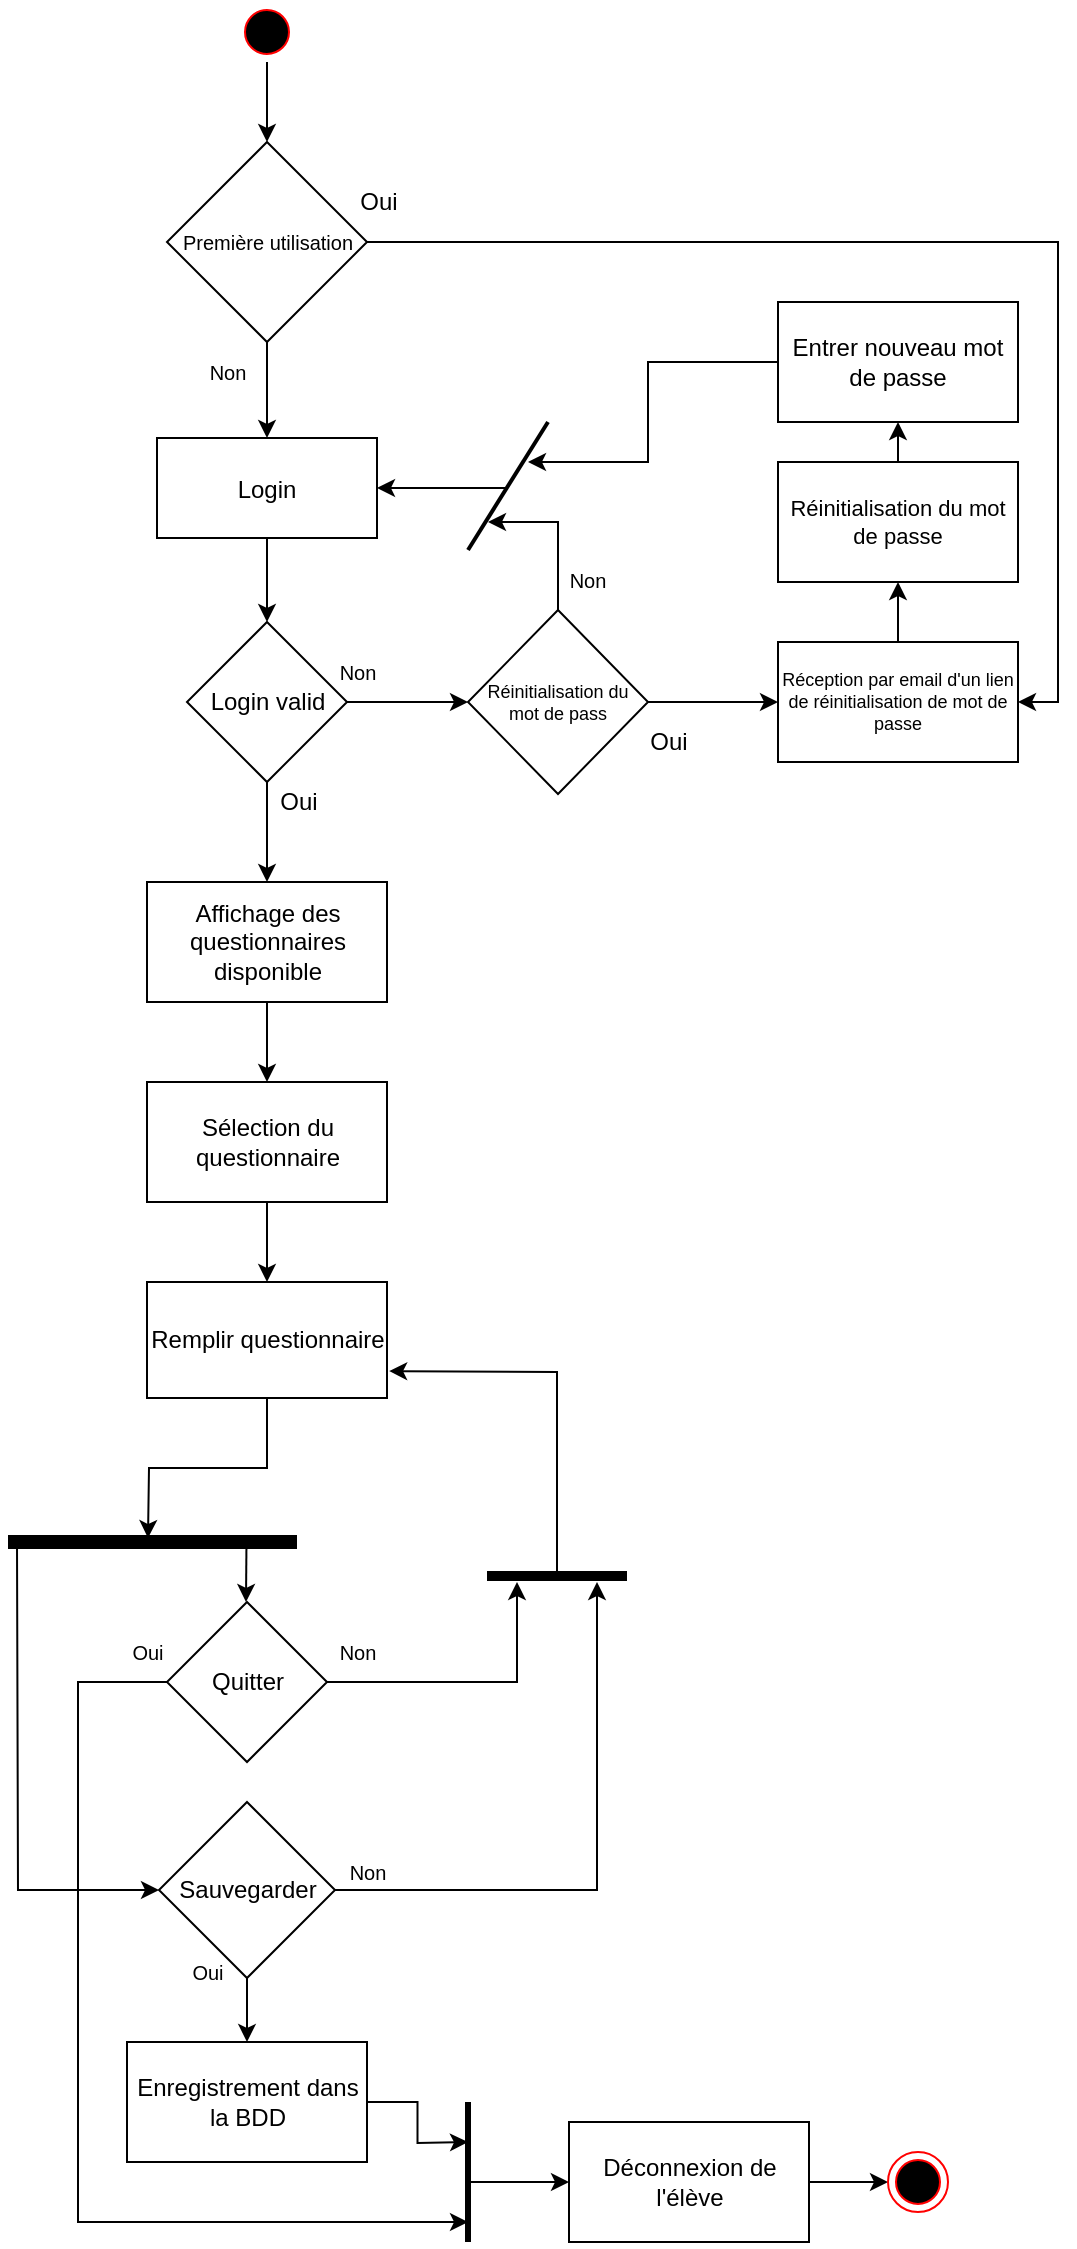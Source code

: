 <mxfile version="19.0.3" type="github">
  <diagram name="Page-1" id="e7e014a7-5840-1c2e-5031-d8a46d1fe8dd">
    <mxGraphModel dx="2506" dy="542" grid="1" gridSize="10" guides="1" tooltips="1" connect="1" arrows="1" fold="1" page="1" pageScale="1" pageWidth="1169" pageHeight="826" background="none" math="0" shadow="0">
      <root>
        <mxCell id="0" />
        <mxCell id="1" parent="0" />
        <mxCell id="ndIeQPS9fR7mqByQMIB2-12" style="edgeStyle=orthogonalEdgeStyle;rounded=0;orthogonalLoop=1;jettySize=auto;html=1;entryX=0.5;entryY=0;entryDx=0;entryDy=0;" parent="1" source="MWQz74-mzpOBfi5y9opP-53" target="MWQz74-mzpOBfi5y9opP-56" edge="1">
          <mxGeometry relative="1" as="geometry" />
        </mxCell>
        <mxCell id="MWQz74-mzpOBfi5y9opP-53" value="Sélection du questionnaire" style="whiteSpace=wrap;html=1;fillColor=none;strokeColor=rgb(0, 0, 0);fontColor=rgb(0, 0, 0);" parent="1" vertex="1">
          <mxGeometry x="-470.5" y="560" width="120" height="60" as="geometry" />
        </mxCell>
        <mxCell id="QAEg0vHoT1FQQfkNYD-j-29" style="edgeStyle=orthogonalEdgeStyle;rounded=0;orthogonalLoop=1;jettySize=auto;html=1;entryX=0.5;entryY=0;entryDx=0;entryDy=0;fontSize=9;strokeWidth=1;" parent="1" source="5" target="QAEg0vHoT1FQQfkNYD-j-24" edge="1">
          <mxGeometry relative="1" as="geometry" />
        </mxCell>
        <mxCell id="5" value="" style="ellipse;shape=startState;fillColor=#000000;strokeColor=#ff0000;" parent="1" vertex="1">
          <mxGeometry x="-425.5" y="20" width="30" height="30" as="geometry" />
        </mxCell>
        <mxCell id="7" value="Login" style="fillColor=none;" parent="1" vertex="1">
          <mxGeometry x="-465.5" y="238" width="110" height="50" as="geometry" />
        </mxCell>
        <mxCell id="MWQz74-mzpOBfi5y9opP-49" style="edgeStyle=orthogonalEdgeStyle;rounded=0;orthogonalLoop=1;jettySize=auto;html=1;entryX=0.5;entryY=0;entryDx=0;entryDy=0;fontColor=default;" parent="1" source="7" target="MWQz74-mzpOBfi5y9opP-47" edge="1">
          <mxGeometry relative="1" as="geometry" />
        </mxCell>
        <mxCell id="MWQz74-mzpOBfi5y9opP-48" style="edgeStyle=orthogonalEdgeStyle;rounded=0;orthogonalLoop=1;jettySize=auto;html=1;fontColor=default;exitX=1;exitY=0.5;exitDx=0;exitDy=0;entryX=0;entryY=0.5;entryDx=0;entryDy=0;" parent="1" source="MWQz74-mzpOBfi5y9opP-47" target="QAEg0vHoT1FQQfkNYD-j-10" edge="1">
          <mxGeometry relative="1" as="geometry">
            <mxPoint x="-135.5" y="220" as="targetPoint" />
            <Array as="points">
              <mxPoint x="-320" y="370" />
              <mxPoint x="-320" y="370" />
            </Array>
          </mxGeometry>
        </mxCell>
        <mxCell id="ndIeQPS9fR7mqByQMIB2-10" style="edgeStyle=orthogonalEdgeStyle;rounded=0;orthogonalLoop=1;jettySize=auto;html=1;exitX=0.5;exitY=1;exitDx=0;exitDy=0;entryX=0.5;entryY=0;entryDx=0;entryDy=0;" parent="1" source="MWQz74-mzpOBfi5y9opP-47" target="ndIeQPS9fR7mqByQMIB2-9" edge="1">
          <mxGeometry relative="1" as="geometry" />
        </mxCell>
        <mxCell id="MWQz74-mzpOBfi5y9opP-47" value="Login valid" style="rhombus;whiteSpace=wrap;html=1;fontColor=default;fillColor=none;" parent="1" vertex="1">
          <mxGeometry x="-450.5" y="330" width="80" height="80" as="geometry" />
        </mxCell>
        <mxCell id="MWQz74-mzpOBfi5y9opP-90" value="&lt;font style=&quot;font-size: 10px;&quot;&gt;Non&lt;/font&gt;" style="text;html=1;strokeColor=none;fillColor=none;align=center;verticalAlign=middle;whiteSpace=wrap;rounded=0;fontColor=default;" parent="1" vertex="1">
          <mxGeometry x="-395.5" y="340" width="60" height="30" as="geometry" />
        </mxCell>
        <mxCell id="ndIeQPS9fR7mqByQMIB2-14" style="edgeStyle=orthogonalEdgeStyle;rounded=0;orthogonalLoop=1;jettySize=auto;html=1;" parent="1" source="MWQz74-mzpOBfi5y9opP-56" edge="1">
          <mxGeometry relative="1" as="geometry">
            <mxPoint x="-470" y="788" as="targetPoint" />
          </mxGeometry>
        </mxCell>
        <mxCell id="MWQz74-mzpOBfi5y9opP-56" value="Remplir questionnaire" style="whiteSpace=wrap;html=1;fillColor=none;strokeColor=rgb(0, 0, 0);fontColor=rgb(0, 0, 0);" parent="1" vertex="1">
          <mxGeometry x="-470.5" y="660" width="120" height="58" as="geometry" />
        </mxCell>
        <mxCell id="MWQz74-mzpOBfi5y9opP-61" value="" style="endArrow=none;html=1;rounded=0;fontColor=default;strokeWidth=7;" parent="1" edge="1">
          <mxGeometry width="50" height="50" relative="1" as="geometry">
            <mxPoint x="-540" y="790" as="sourcePoint" />
            <mxPoint x="-395.5" y="790" as="targetPoint" />
          </mxGeometry>
        </mxCell>
        <mxCell id="MWQz74-mzpOBfi5y9opP-69" style="edgeStyle=orthogonalEdgeStyle;rounded=0;orthogonalLoop=1;jettySize=auto;html=1;fontColor=default;strokeWidth=1;exitX=0;exitY=0.5;exitDx=0;exitDy=0;" parent="1" source="MWQz74-mzpOBfi5y9opP-66" edge="1">
          <mxGeometry relative="1" as="geometry">
            <mxPoint x="-310" y="1130" as="targetPoint" />
            <Array as="points">
              <mxPoint x="-505" y="860" />
              <mxPoint x="-505" y="1130" />
            </Array>
          </mxGeometry>
        </mxCell>
        <mxCell id="MWQz74-mzpOBfi5y9opP-66" value="Quitter" style="rhombus;whiteSpace=wrap;html=1;fontColor=default;fillColor=none;" parent="1" vertex="1">
          <mxGeometry x="-460.5" y="820" width="80" height="80" as="geometry" />
        </mxCell>
        <mxCell id="MWQz74-mzpOBfi5y9opP-65" value="" style="endArrow=classic;html=1;rounded=0;fontColor=default;strokeWidth=1;" parent="1" edge="1">
          <mxGeometry width="50" height="50" relative="1" as="geometry">
            <mxPoint x="-420.76" y="790" as="sourcePoint" />
            <mxPoint x="-421" y="820" as="targetPoint" />
          </mxGeometry>
        </mxCell>
        <mxCell id="ndIeQPS9fR7mqByQMIB2-13" style="edgeStyle=orthogonalEdgeStyle;rounded=0;orthogonalLoop=1;jettySize=auto;html=1;entryX=0.5;entryY=0;entryDx=0;entryDy=0;" parent="1" source="MWQz74-mzpOBfi5y9opP-72" target="MWQz74-mzpOBfi5y9opP-76" edge="1">
          <mxGeometry relative="1" as="geometry" />
        </mxCell>
        <mxCell id="MWQz74-mzpOBfi5y9opP-72" value="Sauvegarder" style="rhombus;whiteSpace=wrap;html=1;fontColor=default;fillColor=none;" parent="1" vertex="1">
          <mxGeometry x="-464.5" y="920" width="88" height="88" as="geometry" />
        </mxCell>
        <mxCell id="MWQz74-mzpOBfi5y9opP-91" value="&lt;font style=&quot;font-size: 10px;&quot;&gt;Non&lt;/font&gt;" style="text;html=1;strokeColor=none;fillColor=none;align=center;verticalAlign=middle;whiteSpace=wrap;rounded=0;fontColor=default;" parent="1" vertex="1">
          <mxGeometry x="-395.5" y="830" width="60" height="30" as="geometry" />
        </mxCell>
        <mxCell id="MWQz74-mzpOBfi5y9opP-92" value="&lt;font style=&quot;font-size: 10px;&quot;&gt;Non&lt;/font&gt;" style="text;html=1;strokeColor=none;fillColor=none;align=center;verticalAlign=middle;whiteSpace=wrap;rounded=0;fontColor=default;" parent="1" vertex="1">
          <mxGeometry x="-390" y="940" width="60" height="30" as="geometry" />
        </mxCell>
        <mxCell id="MWQz74-mzpOBfi5y9opP-93" value="&lt;font style=&quot;font-size: 10px;&quot;&gt;Oui&lt;/font&gt;&lt;span style=&quot;color: rgba(0, 0, 0, 0); font-family: monospace; font-size: 0px; text-align: start;&quot;&gt;%3CmxGraphModel%3E%3Croot%3E%3CmxCell%20id%3D%220%22%2F%3E%3CmxCell%20id%3D%221%22%20parent%3D%220%22%2F%3E%3CmxCell%20id%3D%222%22%20value%3D%22%26lt%3Bfont%20style%3D%26quot%3Bfont-size%3A%2010px%3B%26quot%3B%26gt%3BNon%26lt%3B%2Ffont%26gt%3B%22%20style%3D%22text%3Bhtml%3D1%3BstrokeColor%3Dnone%3BfillColor%3Dnone%3Balign%3Dcenter%3BverticalAlign%3Dmiddle%3BwhiteSpace%3Dwrap%3Brounded%3D0%3BfontColor%3Ddefault%3B%22%20vertex%3D%221%22%20parent%3D%221%22%3E%3CmxGeometry%20x%3D%22320%22%20y%3D%22960%22%20width%3D%2260%22%20height%3D%2230%22%20as%3D%22geometry%22%2F%3E%3C%2FmxCell%3E%3C%2Froot%3E%3C%2FmxGraphModel%3E&lt;/span&gt;" style="text;html=1;strokeColor=none;fillColor=none;align=center;verticalAlign=middle;whiteSpace=wrap;rounded=0;fontColor=default;" parent="1" vertex="1">
          <mxGeometry x="-470.5" y="990" width="60" height="30" as="geometry" />
        </mxCell>
        <mxCell id="MWQz74-mzpOBfi5y9opP-94" value="&lt;font style=&quot;font-size: 10px;&quot;&gt;Oui&lt;/font&gt;&lt;span style=&quot;color: rgba(0, 0, 0, 0); font-family: monospace; font-size: 0px; text-align: start;&quot;&gt;%3CmxGraphModel%3E%3Croot%3E%3CmxCell%20id%3D%220%22%2F%3E%3CmxCell%20id%3D%221%22%20parent%3D%220%22%2F%3E%3CmxCell%20id%3D%222%22%20value%3D%22%26lt%3Bfont%20style%3D%26quot%3Bfont-size%3A%2010px%3B%26quot%3B%26gt%3BNon%26lt%3B%2Ffont%26gt%3B%22%20style%3D%22text%3Bhtml%3D1%3BstrokeColor%3Dnone%3BfillColor%3Dnone%3Balign%3Dcenter%3BverticalAlign%3Dmiddle%3BwhiteSpace%3Dwrap%3Brounded%3D0%3BfontColor%3Ddefault%3B%22%20vertex%3D%221%22%20parent%3D%221%22%3E%3CmxGeometry%20x%3D%22320%22%20y%3D%22960%22%20width%3D%2260%22%20height%3D%2230%22%20as%3D%22geometry%22%2F%3E%3C%2FmxCell%3E%3C%2Froot%3E%3C%2FmxGraphModel%3E&lt;/span&gt;" style="text;html=1;strokeColor=none;fillColor=none;align=center;verticalAlign=middle;whiteSpace=wrap;rounded=0;fontColor=default;" parent="1" vertex="1">
          <mxGeometry x="-500.5" y="830" width="60" height="30" as="geometry" />
        </mxCell>
        <mxCell id="MWQz74-mzpOBfi5y9opP-64" value="" style="endArrow=classic;html=1;rounded=0;fontColor=default;strokeWidth=1;entryX=0;entryY=0.5;entryDx=0;entryDy=0;" parent="1" target="MWQz74-mzpOBfi5y9opP-72" edge="1">
          <mxGeometry width="50" height="50" relative="1" as="geometry">
            <mxPoint x="-535.5" y="790" as="sourcePoint" />
            <mxPoint x="-555.5" y="1130" as="targetPoint" />
            <Array as="points">
              <mxPoint x="-535" y="964" />
            </Array>
          </mxGeometry>
        </mxCell>
        <mxCell id="MWQz74-mzpOBfi5y9opP-84" value="" style="endArrow=none;html=1;rounded=0;fontColor=default;strokeWidth=5;" parent="1" edge="1">
          <mxGeometry width="50" height="50" relative="1" as="geometry">
            <mxPoint x="-300.5" y="807" as="sourcePoint" />
            <mxPoint x="-230.5" y="807" as="targetPoint" />
          </mxGeometry>
        </mxCell>
        <mxCell id="MWQz74-mzpOBfi5y9opP-86" style="edgeStyle=orthogonalEdgeStyle;rounded=0;orthogonalLoop=1;jettySize=auto;html=1;fontColor=default;endArrow=classic;endFill=1;strokeWidth=1;exitX=1;exitY=0.5;exitDx=0;exitDy=0;" parent="1" source="MWQz74-mzpOBfi5y9opP-72" edge="1">
          <mxGeometry relative="1" as="geometry">
            <mxPoint x="-245.5" y="810" as="targetPoint" />
            <Array as="points">
              <mxPoint x="-245" y="964" />
            </Array>
          </mxGeometry>
        </mxCell>
        <mxCell id="MWQz74-mzpOBfi5y9opP-88" style="edgeStyle=orthogonalEdgeStyle;rounded=0;orthogonalLoop=1;jettySize=auto;html=1;fontColor=default;endArrow=classic;endFill=1;strokeWidth=1;exitX=1;exitY=0.5;exitDx=0;exitDy=0;" parent="1" source="MWQz74-mzpOBfi5y9opP-66" edge="1">
          <mxGeometry relative="1" as="geometry">
            <mxPoint x="-285.5" y="810" as="targetPoint" />
            <Array as="points">
              <mxPoint x="-285" y="860" />
            </Array>
          </mxGeometry>
        </mxCell>
        <mxCell id="MWQz74-mzpOBfi5y9opP-89" value="" style="endArrow=classic;html=1;rounded=0;fontColor=default;strokeWidth=1;entryX=1.009;entryY=0.768;entryDx=0;entryDy=0;entryPerimeter=0;" parent="1" target="MWQz74-mzpOBfi5y9opP-56" edge="1">
          <mxGeometry width="50" height="50" relative="1" as="geometry">
            <mxPoint x="-265.5" y="807" as="sourcePoint" />
            <mxPoint x="-445.5" y="835" as="targetPoint" />
            <Array as="points">
              <mxPoint x="-265.5" y="705" />
            </Array>
          </mxGeometry>
        </mxCell>
        <mxCell id="PK3yVrmwv5eOQknxgopT-11" style="edgeStyle=orthogonalEdgeStyle;rounded=0;orthogonalLoop=1;jettySize=auto;html=1;fontSize=11;" edge="1" parent="1" source="MWQz74-mzpOBfi5y9opP-76">
          <mxGeometry relative="1" as="geometry">
            <mxPoint x="-310" y="1090" as="targetPoint" />
          </mxGeometry>
        </mxCell>
        <mxCell id="MWQz74-mzpOBfi5y9opP-76" value="Enregistrement dans la BDD" style="rounded=0;whiteSpace=wrap;html=1;fontColor=default;fillColor=none;" parent="1" vertex="1">
          <mxGeometry x="-480.5" y="1040" width="120" height="60" as="geometry" />
        </mxCell>
        <mxCell id="PK3yVrmwv5eOQknxgopT-10" style="edgeStyle=orthogonalEdgeStyle;rounded=0;orthogonalLoop=1;jettySize=auto;html=1;entryX=0;entryY=0.5;entryDx=0;entryDy=0;fontSize=11;" edge="1" parent="1" source="MWQz74-mzpOBfi5y9opP-80" target="MWQz74-mzpOBfi5y9opP-82">
          <mxGeometry relative="1" as="geometry" />
        </mxCell>
        <mxCell id="MWQz74-mzpOBfi5y9opP-80" value="Déconnexion de l&#39;élève" style="rounded=0;whiteSpace=wrap;html=1;fontColor=default;fillColor=none;" parent="1" vertex="1">
          <mxGeometry x="-259.5" y="1080" width="120" height="60" as="geometry" />
        </mxCell>
        <mxCell id="MWQz74-mzpOBfi5y9opP-82" value="" style="ellipse;html=1;shape=endState;fillColor=#000000;strokeColor=#ff0000;fontColor=default;" parent="1" vertex="1">
          <mxGeometry x="-100" y="1095" width="30" height="30" as="geometry" />
        </mxCell>
        <mxCell id="ndIeQPS9fR7mqByQMIB2-7" value="Oui" style="text;html=1;align=center;verticalAlign=middle;resizable=0;points=[];autosize=1;strokeColor=none;fillColor=none;" parent="1" vertex="1">
          <mxGeometry x="-410.5" y="410" width="30" height="20" as="geometry" />
        </mxCell>
        <mxCell id="ndIeQPS9fR7mqByQMIB2-11" style="edgeStyle=orthogonalEdgeStyle;rounded=0;orthogonalLoop=1;jettySize=auto;html=1;entryX=0.5;entryY=0;entryDx=0;entryDy=0;" parent="1" source="ndIeQPS9fR7mqByQMIB2-9" target="MWQz74-mzpOBfi5y9opP-53" edge="1">
          <mxGeometry relative="1" as="geometry" />
        </mxCell>
        <mxCell id="ndIeQPS9fR7mqByQMIB2-9" value="Affichage des questionnaires disponible" style="rounded=0;whiteSpace=wrap;html=1;fillColor=none;" parent="1" vertex="1">
          <mxGeometry x="-470.5" y="460" width="120" height="60" as="geometry" />
        </mxCell>
        <mxCell id="ndIeQPS9fR7mqByQMIB2-15" value="" style="endArrow=none;html=1;rounded=0;strokeWidth=3;" parent="1" edge="1">
          <mxGeometry width="50" height="50" relative="1" as="geometry">
            <mxPoint x="-310" y="1140" as="sourcePoint" />
            <mxPoint x="-310" y="1070" as="targetPoint" />
          </mxGeometry>
        </mxCell>
        <mxCell id="ndIeQPS9fR7mqByQMIB2-17" value="" style="endArrow=classic;html=1;rounded=0;strokeWidth=1;entryX=0;entryY=0.5;entryDx=0;entryDy=0;" parent="1" target="MWQz74-mzpOBfi5y9opP-80" edge="1">
          <mxGeometry width="50" height="50" relative="1" as="geometry">
            <mxPoint x="-310" y="1110" as="sourcePoint" />
            <mxPoint x="-394.5" y="1120" as="targetPoint" />
          </mxGeometry>
        </mxCell>
        <mxCell id="QAEg0vHoT1FQQfkNYD-j-15" value="" style="edgeStyle=orthogonalEdgeStyle;rounded=0;orthogonalLoop=1;jettySize=auto;html=1;fontSize=9;" parent="1" source="QAEg0vHoT1FQQfkNYD-j-10" target="QAEg0vHoT1FQQfkNYD-j-14" edge="1">
          <mxGeometry relative="1" as="geometry" />
        </mxCell>
        <mxCell id="QAEg0vHoT1FQQfkNYD-j-18" style="edgeStyle=orthogonalEdgeStyle;rounded=0;orthogonalLoop=1;jettySize=auto;html=1;exitX=0.5;exitY=0;exitDx=0;exitDy=0;fontSize=9;strokeWidth=1;" parent="1" source="QAEg0vHoT1FQQfkNYD-j-10" edge="1">
          <mxGeometry relative="1" as="geometry">
            <mxPoint x="-300" y="280" as="targetPoint" />
            <Array as="points">
              <mxPoint x="-265" y="280" />
            </Array>
          </mxGeometry>
        </mxCell>
        <mxCell id="QAEg0vHoT1FQQfkNYD-j-10" value="Réinitialisation du mot de pass" style="rhombus;whiteSpace=wrap;html=1;fillColor=none;fontSize=9;" parent="1" vertex="1">
          <mxGeometry x="-310" y="324" width="90" height="92" as="geometry" />
        </mxCell>
        <mxCell id="QAEg0vHoT1FQQfkNYD-j-12" value="&lt;font style=&quot;font-size: 10px;&quot;&gt;Non&lt;/font&gt;" style="text;html=1;strokeColor=none;fillColor=none;align=center;verticalAlign=middle;whiteSpace=wrap;rounded=0;fontColor=default;" parent="1" vertex="1">
          <mxGeometry x="-280" y="294" width="60" height="30" as="geometry" />
        </mxCell>
        <mxCell id="QAEg0vHoT1FQQfkNYD-j-13" value="Oui" style="text;html=1;align=center;verticalAlign=middle;resizable=0;points=[];autosize=1;strokeColor=none;fillColor=none;" parent="1" vertex="1">
          <mxGeometry x="-225.5" y="380" width="30" height="20" as="geometry" />
        </mxCell>
        <mxCell id="QAEg0vHoT1FQQfkNYD-j-21" value="" style="edgeStyle=orthogonalEdgeStyle;rounded=0;orthogonalLoop=1;jettySize=auto;html=1;fontSize=9;strokeWidth=1;" parent="1" source="QAEg0vHoT1FQQfkNYD-j-14" target="QAEg0vHoT1FQQfkNYD-j-20" edge="1">
          <mxGeometry relative="1" as="geometry" />
        </mxCell>
        <mxCell id="QAEg0vHoT1FQQfkNYD-j-14" value="Réception par email d&#39;un lien de réinitialisation de mot de passe" style="whiteSpace=wrap;html=1;fontSize=9;fillColor=none;" parent="1" vertex="1">
          <mxGeometry x="-155" y="340" width="120" height="60" as="geometry" />
        </mxCell>
        <mxCell id="QAEg0vHoT1FQQfkNYD-j-16" value="" style="endArrow=none;html=1;rounded=0;fontSize=9;strokeWidth=2;" parent="1" edge="1">
          <mxGeometry width="50" height="50" relative="1" as="geometry">
            <mxPoint x="-310" y="294" as="sourcePoint" />
            <mxPoint x="-270" y="230" as="targetPoint" />
          </mxGeometry>
        </mxCell>
        <mxCell id="QAEg0vHoT1FQQfkNYD-j-19" value="" style="endArrow=classic;html=1;rounded=0;fontSize=9;strokeWidth=1;entryX=1;entryY=0.5;entryDx=0;entryDy=0;" parent="1" target="7" edge="1">
          <mxGeometry width="50" height="50" relative="1" as="geometry">
            <mxPoint x="-290" y="263" as="sourcePoint" />
            <mxPoint x="-130" y="320" as="targetPoint" />
          </mxGeometry>
        </mxCell>
        <mxCell id="PK3yVrmwv5eOQknxgopT-8" style="edgeStyle=orthogonalEdgeStyle;rounded=0;orthogonalLoop=1;jettySize=auto;html=1;exitX=0.5;exitY=0;exitDx=0;exitDy=0;entryX=0.5;entryY=1;entryDx=0;entryDy=0;fontSize=11;" edge="1" parent="1" source="QAEg0vHoT1FQQfkNYD-j-20" target="PK3yVrmwv5eOQknxgopT-7">
          <mxGeometry relative="1" as="geometry" />
        </mxCell>
        <mxCell id="QAEg0vHoT1FQQfkNYD-j-20" value="Réinitialisation du mot de passe" style="whiteSpace=wrap;html=1;fontSize=11;fillColor=none;" parent="1" vertex="1">
          <mxGeometry x="-155" y="250" width="120" height="60" as="geometry" />
        </mxCell>
        <mxCell id="QAEg0vHoT1FQQfkNYD-j-27" style="edgeStyle=orthogonalEdgeStyle;rounded=0;orthogonalLoop=1;jettySize=auto;html=1;entryX=0.5;entryY=0;entryDx=0;entryDy=0;fontSize=9;strokeWidth=1;" parent="1" source="QAEg0vHoT1FQQfkNYD-j-24" target="7" edge="1">
          <mxGeometry relative="1" as="geometry" />
        </mxCell>
        <mxCell id="QAEg0vHoT1FQQfkNYD-j-31" value="" style="edgeStyle=orthogonalEdgeStyle;rounded=0;orthogonalLoop=1;jettySize=auto;html=1;fontSize=9;strokeWidth=1;entryX=1;entryY=0.5;entryDx=0;entryDy=0;" parent="1" source="QAEg0vHoT1FQQfkNYD-j-24" target="QAEg0vHoT1FQQfkNYD-j-14" edge="1">
          <mxGeometry relative="1" as="geometry">
            <mxPoint x="-290.5" y="140" as="targetPoint" />
          </mxGeometry>
        </mxCell>
        <mxCell id="QAEg0vHoT1FQQfkNYD-j-24" value="Première utilisation" style="rhombus;whiteSpace=wrap;html=1;fontSize=10;fillColor=none;" parent="1" vertex="1">
          <mxGeometry x="-460.5" y="90" width="100" height="100" as="geometry" />
        </mxCell>
        <mxCell id="QAEg0vHoT1FQQfkNYD-j-25" value="&lt;font style=&quot;font-size: 10px;&quot;&gt;Non&lt;/font&gt;" style="text;html=1;strokeColor=none;fillColor=none;align=center;verticalAlign=middle;whiteSpace=wrap;rounded=0;fontColor=default;" parent="1" vertex="1">
          <mxGeometry x="-460.5" y="190" width="60" height="30" as="geometry" />
        </mxCell>
        <mxCell id="QAEg0vHoT1FQQfkNYD-j-28" value="Oui" style="text;html=1;align=center;verticalAlign=middle;resizable=0;points=[];autosize=1;strokeColor=none;fillColor=none;" parent="1" vertex="1">
          <mxGeometry x="-370.5" y="110" width="30" height="20" as="geometry" />
        </mxCell>
        <mxCell id="PK3yVrmwv5eOQknxgopT-9" style="edgeStyle=orthogonalEdgeStyle;rounded=0;orthogonalLoop=1;jettySize=auto;html=1;fontSize=11;" edge="1" parent="1" source="PK3yVrmwv5eOQknxgopT-7">
          <mxGeometry relative="1" as="geometry">
            <mxPoint x="-280" y="250" as="targetPoint" />
            <Array as="points">
              <mxPoint x="-220" y="200" />
              <mxPoint x="-220" y="250" />
            </Array>
          </mxGeometry>
        </mxCell>
        <mxCell id="PK3yVrmwv5eOQknxgopT-7" value="Entrer nouveau mot de passe" style="rounded=0;whiteSpace=wrap;html=1;fillColor=none;" vertex="1" parent="1">
          <mxGeometry x="-155" y="170" width="120" height="60" as="geometry" />
        </mxCell>
      </root>
    </mxGraphModel>
  </diagram>
</mxfile>
